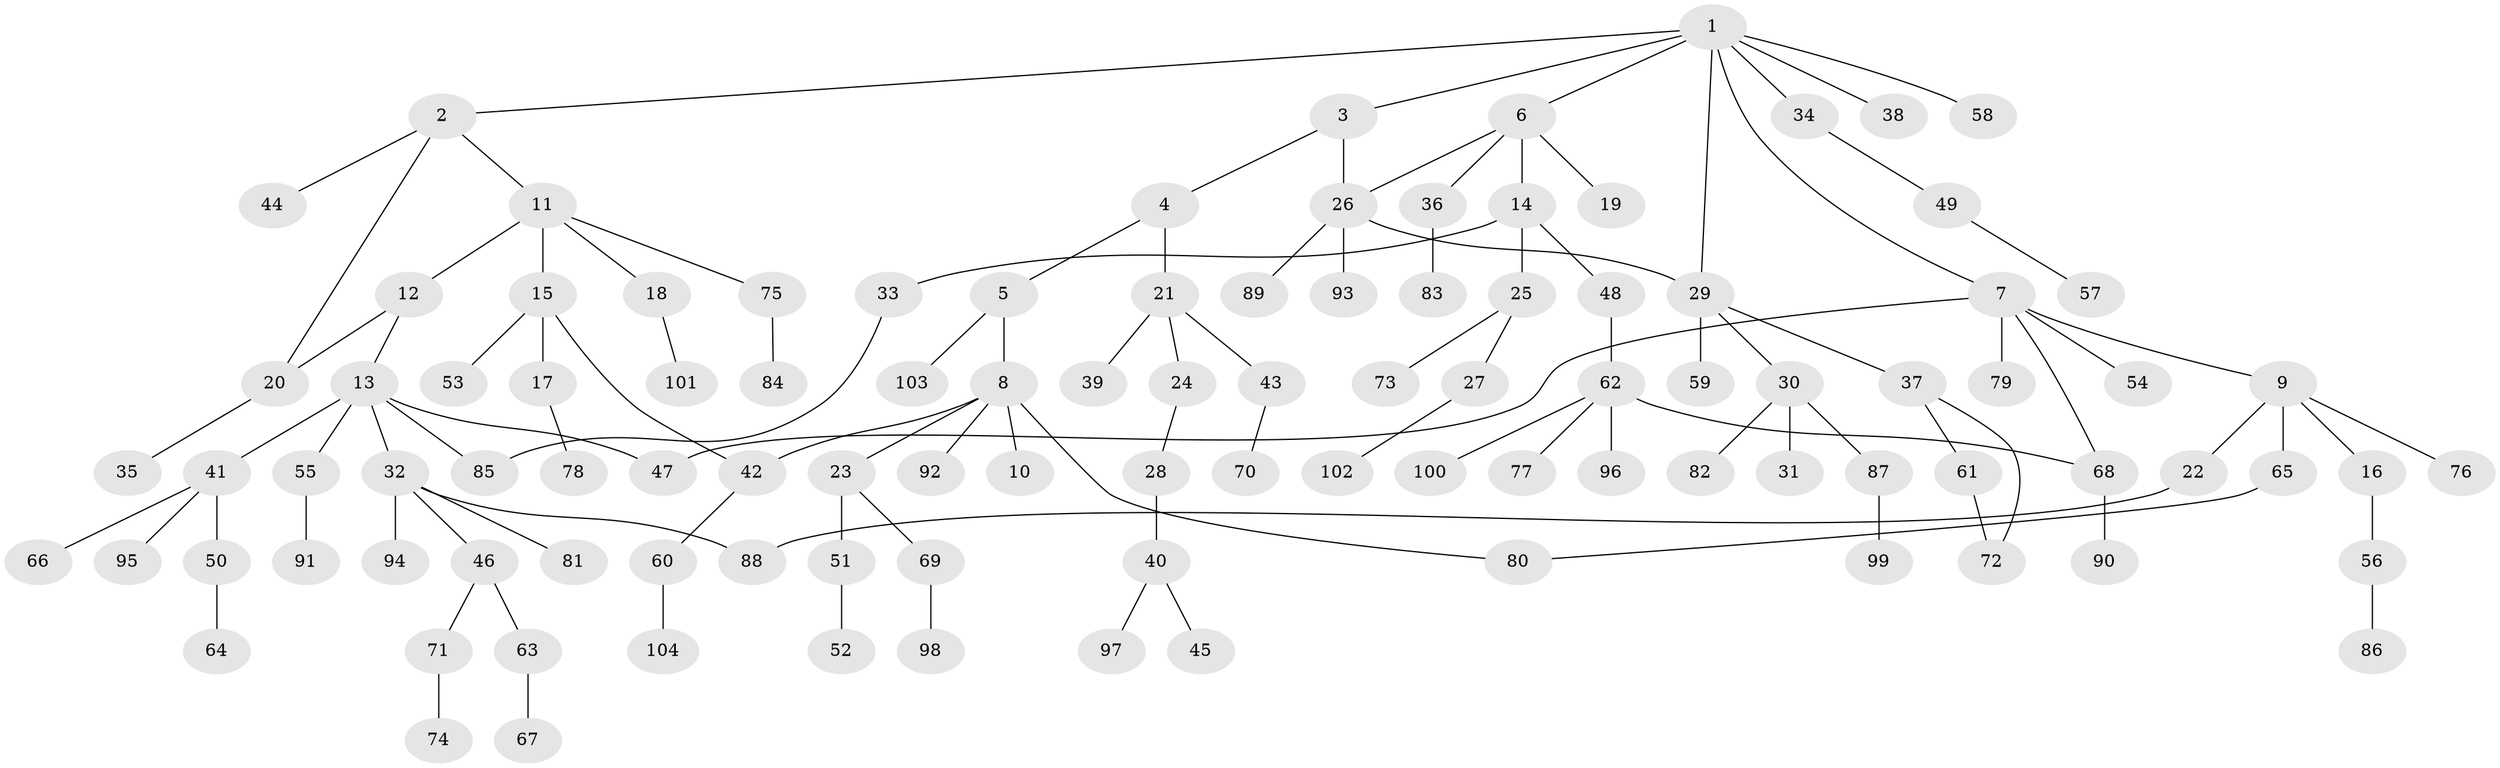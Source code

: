 // Generated by graph-tools (version 1.1) at 2025/25/03/09/25 03:25:25]
// undirected, 104 vertices, 113 edges
graph export_dot {
graph [start="1"]
  node [color=gray90,style=filled];
  1;
  2;
  3;
  4;
  5;
  6;
  7;
  8;
  9;
  10;
  11;
  12;
  13;
  14;
  15;
  16;
  17;
  18;
  19;
  20;
  21;
  22;
  23;
  24;
  25;
  26;
  27;
  28;
  29;
  30;
  31;
  32;
  33;
  34;
  35;
  36;
  37;
  38;
  39;
  40;
  41;
  42;
  43;
  44;
  45;
  46;
  47;
  48;
  49;
  50;
  51;
  52;
  53;
  54;
  55;
  56;
  57;
  58;
  59;
  60;
  61;
  62;
  63;
  64;
  65;
  66;
  67;
  68;
  69;
  70;
  71;
  72;
  73;
  74;
  75;
  76;
  77;
  78;
  79;
  80;
  81;
  82;
  83;
  84;
  85;
  86;
  87;
  88;
  89;
  90;
  91;
  92;
  93;
  94;
  95;
  96;
  97;
  98;
  99;
  100;
  101;
  102;
  103;
  104;
  1 -- 2;
  1 -- 3;
  1 -- 6;
  1 -- 7;
  1 -- 34;
  1 -- 38;
  1 -- 58;
  1 -- 29;
  2 -- 11;
  2 -- 44;
  2 -- 20;
  3 -- 4;
  3 -- 26;
  4 -- 5;
  4 -- 21;
  5 -- 8;
  5 -- 103;
  6 -- 14;
  6 -- 19;
  6 -- 26;
  6 -- 36;
  7 -- 9;
  7 -- 54;
  7 -- 79;
  7 -- 47;
  7 -- 68;
  8 -- 10;
  8 -- 23;
  8 -- 42;
  8 -- 80;
  8 -- 92;
  9 -- 16;
  9 -- 22;
  9 -- 65;
  9 -- 76;
  11 -- 12;
  11 -- 15;
  11 -- 18;
  11 -- 75;
  12 -- 13;
  12 -- 20;
  13 -- 32;
  13 -- 41;
  13 -- 47;
  13 -- 55;
  13 -- 85;
  14 -- 25;
  14 -- 33;
  14 -- 48;
  15 -- 17;
  15 -- 53;
  15 -- 42;
  16 -- 56;
  17 -- 78;
  18 -- 101;
  20 -- 35;
  21 -- 24;
  21 -- 39;
  21 -- 43;
  22 -- 88;
  23 -- 51;
  23 -- 69;
  24 -- 28;
  25 -- 27;
  25 -- 73;
  26 -- 29;
  26 -- 89;
  26 -- 93;
  27 -- 102;
  28 -- 40;
  29 -- 30;
  29 -- 37;
  29 -- 59;
  30 -- 31;
  30 -- 82;
  30 -- 87;
  32 -- 46;
  32 -- 81;
  32 -- 88;
  32 -- 94;
  33 -- 85;
  34 -- 49;
  36 -- 83;
  37 -- 61;
  37 -- 72;
  40 -- 45;
  40 -- 97;
  41 -- 50;
  41 -- 66;
  41 -- 95;
  42 -- 60;
  43 -- 70;
  46 -- 63;
  46 -- 71;
  48 -- 62;
  49 -- 57;
  50 -- 64;
  51 -- 52;
  55 -- 91;
  56 -- 86;
  60 -- 104;
  61 -- 72;
  62 -- 68;
  62 -- 77;
  62 -- 96;
  62 -- 100;
  63 -- 67;
  65 -- 80;
  68 -- 90;
  69 -- 98;
  71 -- 74;
  75 -- 84;
  87 -- 99;
}

